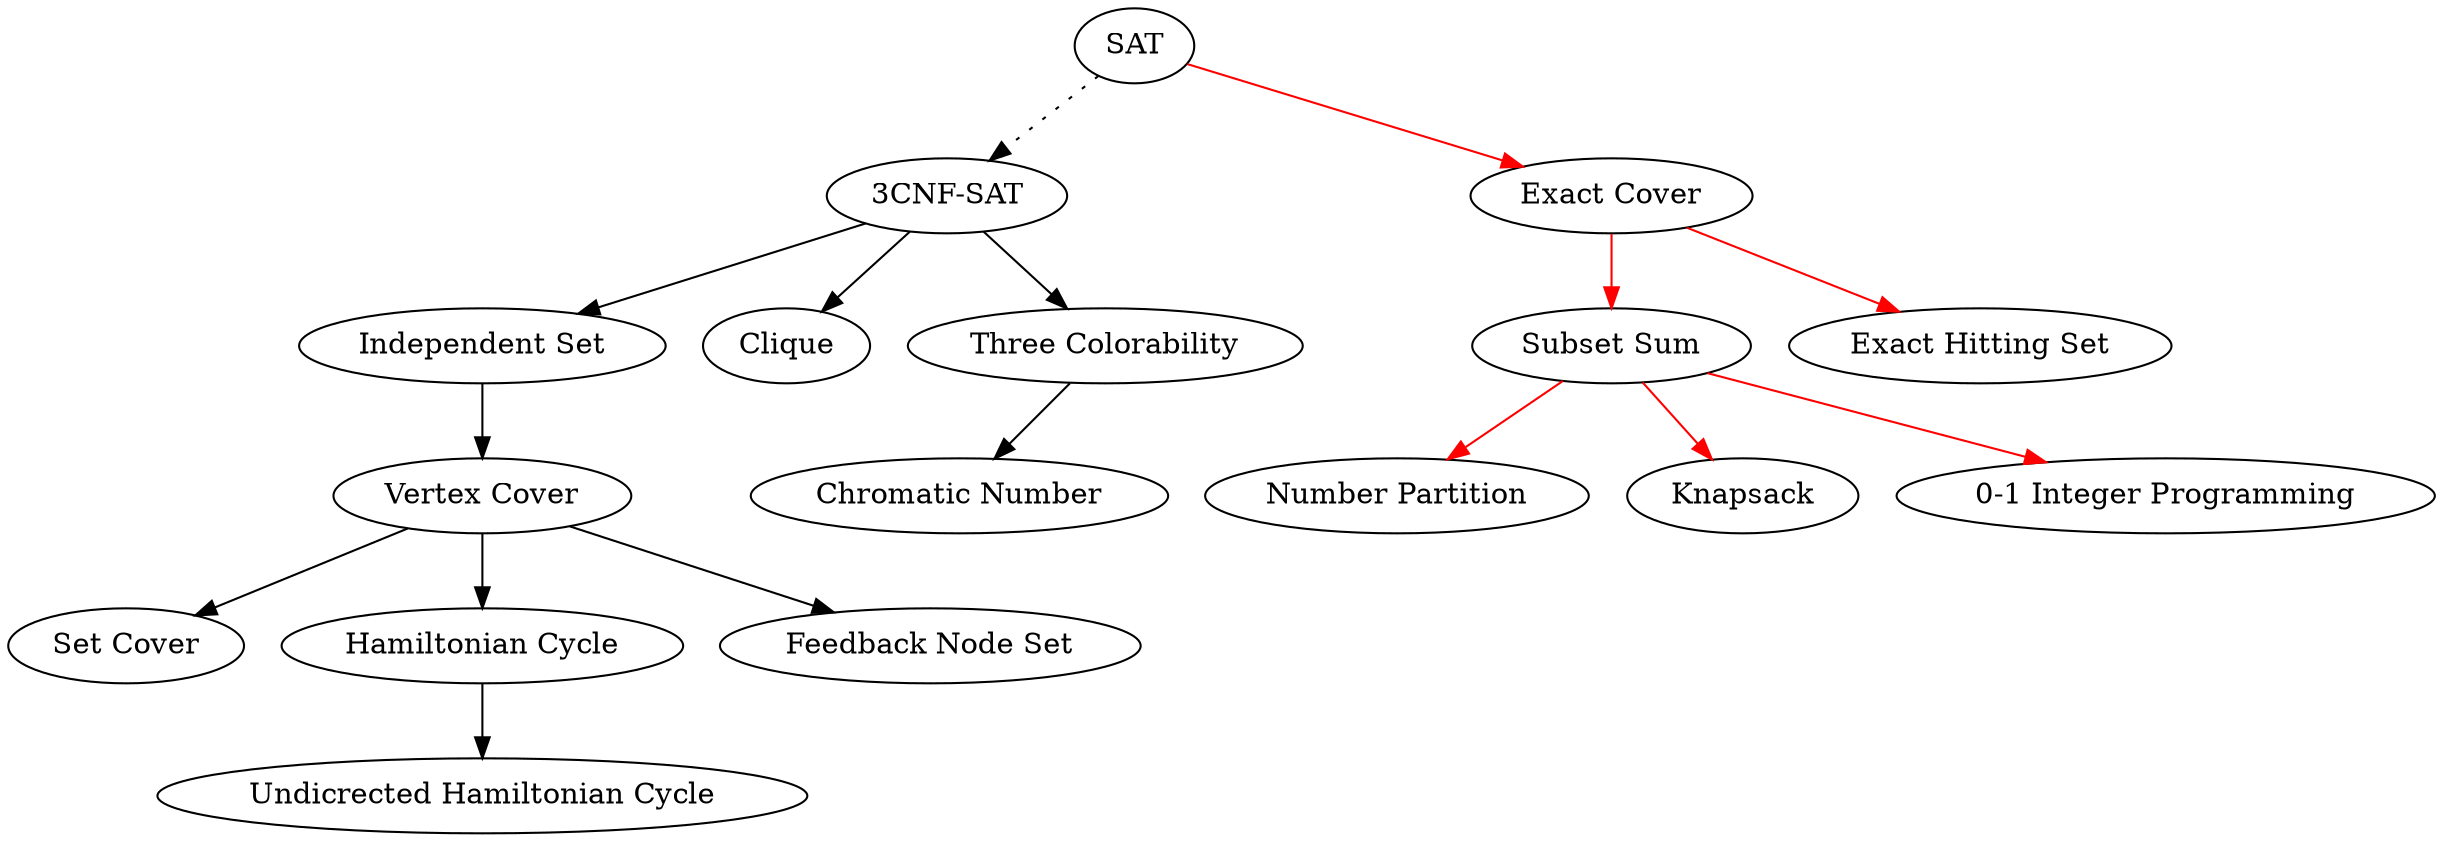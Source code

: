 digraph reductions {
cnf_sat [label="3CNF-SAT"];
is [label="Independent Set"];
vc [label="Vertex Cover"];
sc [label="Set Cover"];
clique [label="Clique"];
hc [label="Hamiltonian Cycle"];
uhc [label="Undicrected Hamiltonian Cycle"];
fns [label="Feedback Node Set"];
tc [label="Three Colorability"];
chrn [label="Chromatic Number"];
sat [label="SAT"];
xc [label="Exact Cover"];
ss [label="Subset Sum"];
part [label="Number Partition"];
ks [label="Knapsack"];
ip [label="0-1 Integer Programming"];
hs [label="Exact Hitting Set"];
cnf_sat -> is -> vc -> sc;
cnf_sat -> clique;
hc -> uhc;
vc -> fns;
vc -> hc;
cnf_sat -> tc -> chrn;
sat -> cnf_sat [style=dotted];
sat -> xc -> ss -> part [color=red];
ss -> ks [color=red];
ss -> ip [color=red];
xc -> hs [color=red];
}
